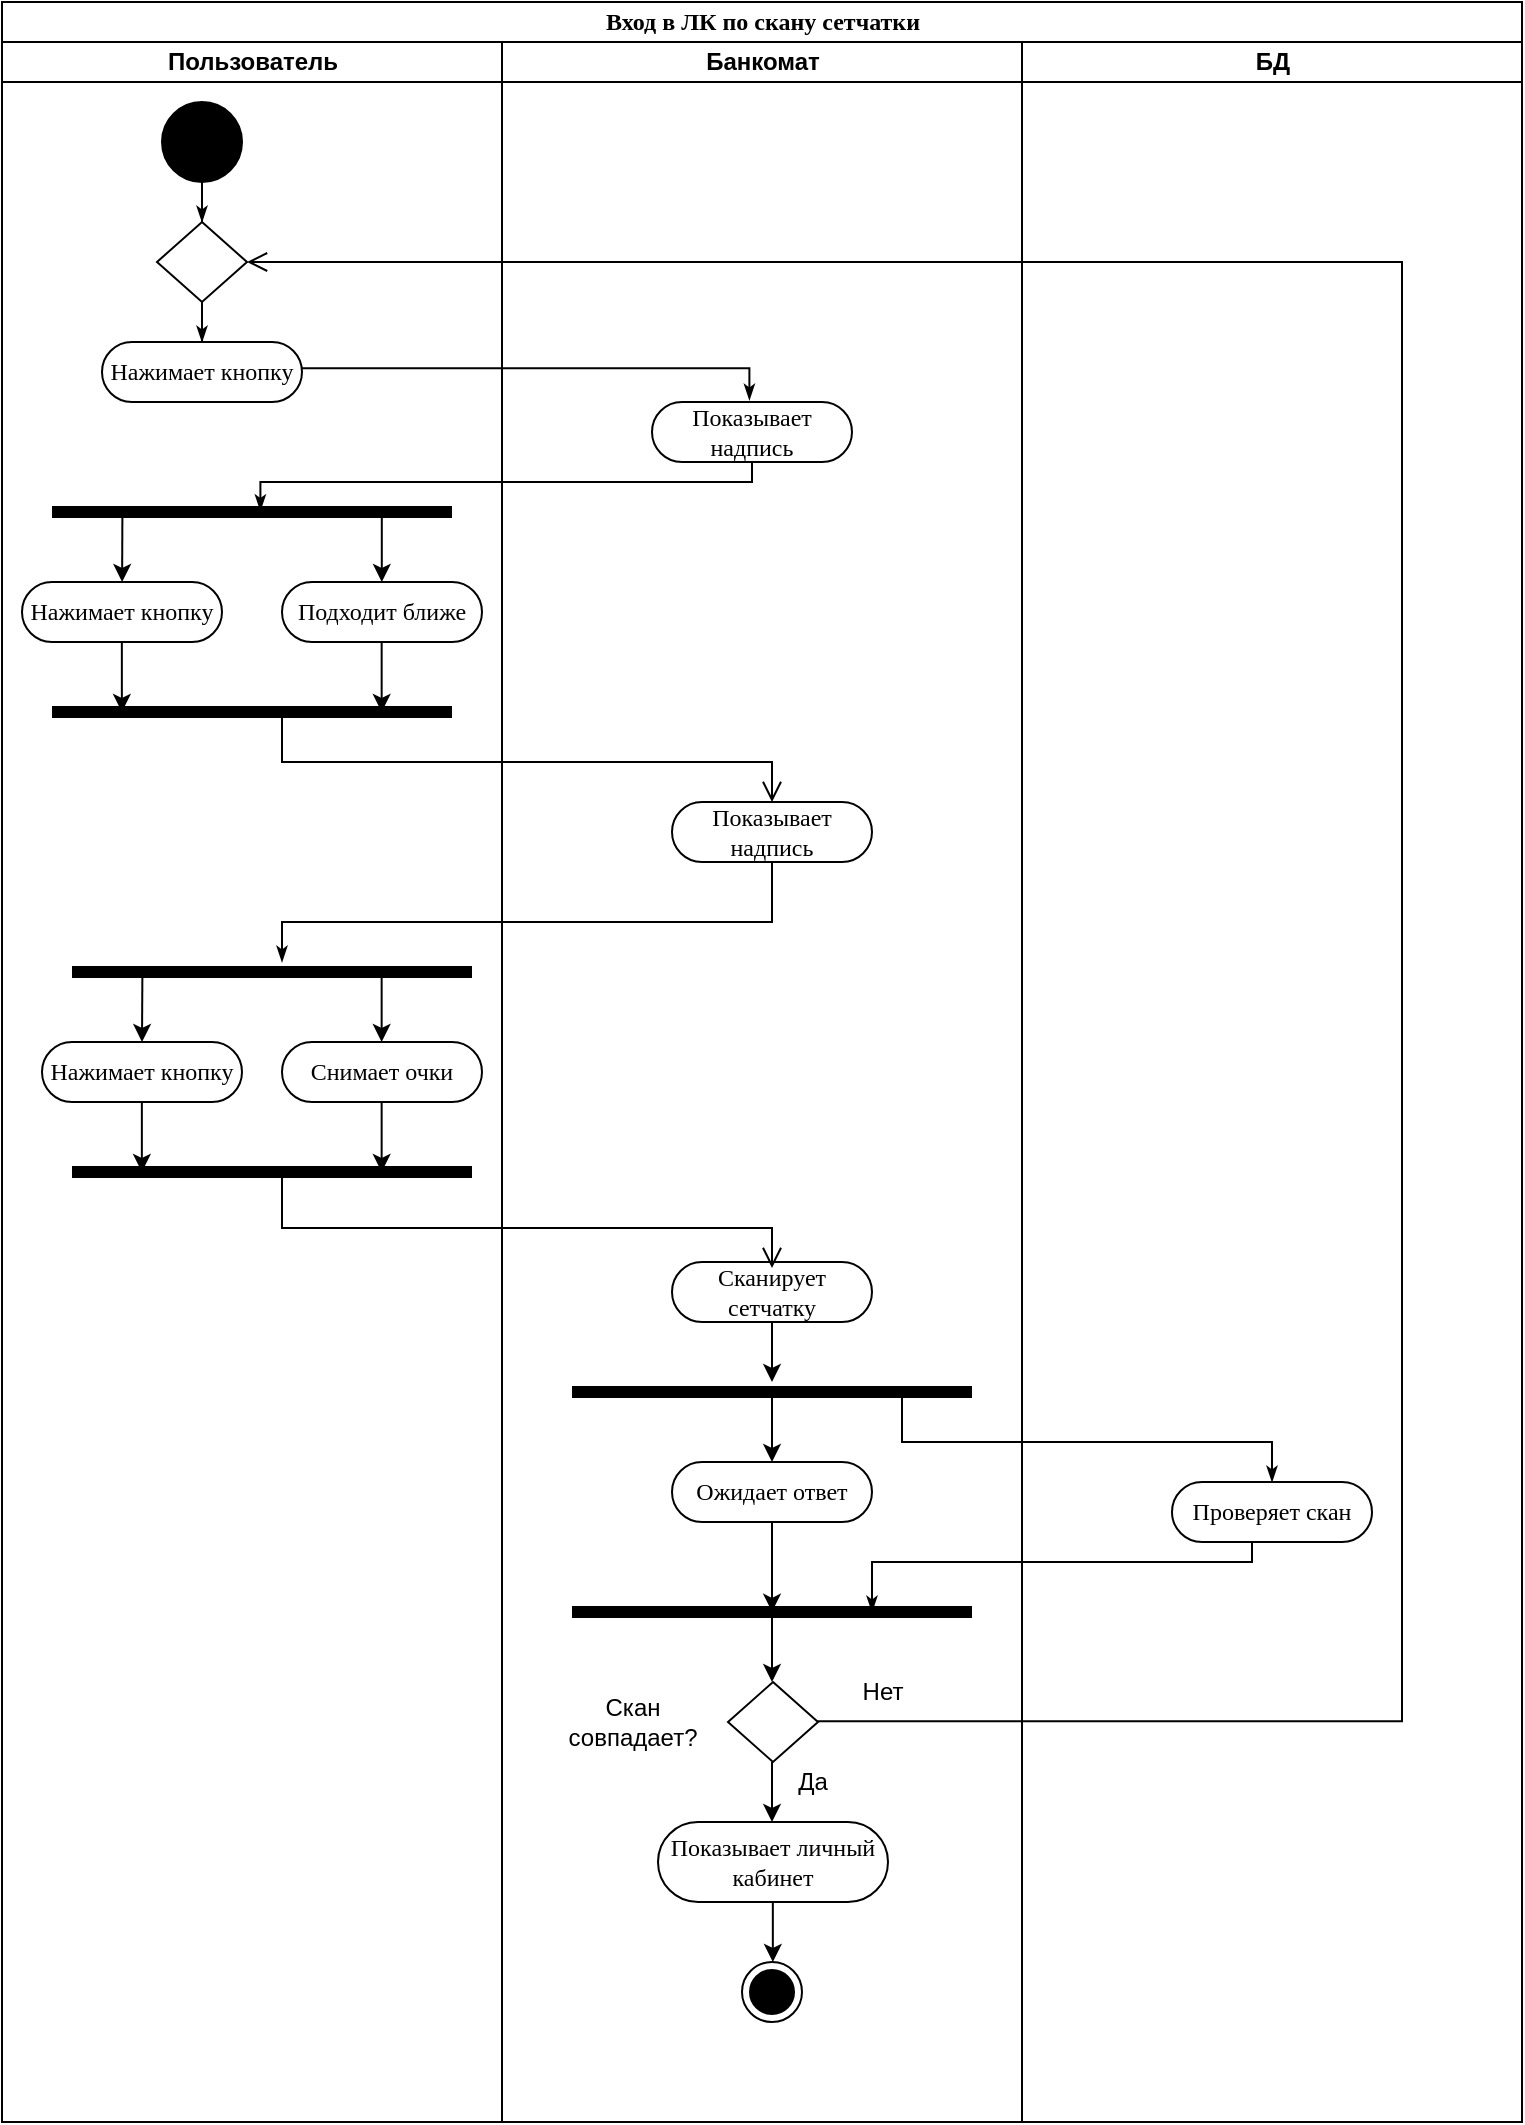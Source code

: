 <mxfile version="22.1.16" type="github">
  <diagram name="Page-1" id="0783ab3e-0a74-02c8-0abd-f7b4e66b4bec">
    <mxGraphModel dx="1884" dy="1032" grid="0" gridSize="10" guides="1" tooltips="1" connect="1" arrows="1" fold="1" page="1" pageScale="1" pageWidth="850" pageHeight="1100" background="none" math="0" shadow="0">
      <root>
        <mxCell id="0" />
        <mxCell id="1" parent="0" />
        <mxCell id="1c1d494c118603dd-1" value="Вход в ЛК по скану сетчатки" style="swimlane;html=1;childLayout=stackLayout;startSize=20;rounded=0;shadow=0;comic=0;labelBackgroundColor=none;strokeWidth=1;fontFamily=Verdana;fontSize=12;align=center;fillColor=none;" parent="1" vertex="1">
          <mxGeometry x="40" y="10" width="760" height="1060" as="geometry" />
        </mxCell>
        <mxCell id="1c1d494c118603dd-2" value="Пользователь" style="swimlane;html=1;startSize=20;fillColor=none;" parent="1c1d494c118603dd-1" vertex="1">
          <mxGeometry y="20" width="250" height="1040" as="geometry" />
        </mxCell>
        <mxCell id="60571a20871a0731-8" value="Нажимает кнопку" style="rounded=1;whiteSpace=wrap;html=1;shadow=0;comic=0;labelBackgroundColor=none;strokeWidth=1;fontFamily=Verdana;fontSize=12;align=center;arcSize=50;fillColor=none;" parent="1c1d494c118603dd-2" vertex="1">
          <mxGeometry x="50" y="150" width="100" height="30" as="geometry" />
        </mxCell>
        <mxCell id="CBXcb-5X_sE_8xgqlX2g-128" value="Нажимает кнопку" style="rounded=1;whiteSpace=wrap;html=1;shadow=0;comic=0;labelBackgroundColor=none;strokeWidth=1;fontFamily=Verdana;fontSize=12;align=center;arcSize=50;fillColor=none;" vertex="1" parent="1c1d494c118603dd-2">
          <mxGeometry x="10" y="270" width="100" height="30" as="geometry" />
        </mxCell>
        <mxCell id="CBXcb-5X_sE_8xgqlX2g-130" value="Подходит ближе" style="rounded=1;whiteSpace=wrap;html=1;shadow=0;comic=0;labelBackgroundColor=none;strokeWidth=1;fontFamily=Verdana;fontSize=12;align=center;arcSize=50;fillColor=none;" vertex="1" parent="1c1d494c118603dd-2">
          <mxGeometry x="140" y="270" width="100" height="30" as="geometry" />
        </mxCell>
        <mxCell id="CBXcb-5X_sE_8xgqlX2g-134" value="" style="shape=line;html=1;strokeWidth=6;" vertex="1" parent="1c1d494c118603dd-2">
          <mxGeometry x="25" y="330" width="200" height="10" as="geometry" />
        </mxCell>
        <mxCell id="CBXcb-5X_sE_8xgqlX2g-135" value="" style="edgeStyle=orthogonalEdgeStyle;html=1;verticalAlign=bottom;endArrow=open;endSize=8;rounded=0;exitX=0.444;exitY=0.716;exitDx=0;exitDy=0;exitPerimeter=0;" edge="1" source="CBXcb-5X_sE_8xgqlX2g-134" parent="1c1d494c118603dd-2">
          <mxGeometry relative="1" as="geometry">
            <mxPoint x="385" y="380" as="targetPoint" />
            <mxPoint x="140" y="420" as="sourcePoint" />
            <Array as="points">
              <mxPoint x="140" y="337" />
              <mxPoint x="140" y="360" />
              <mxPoint x="385" y="360" />
            </Array>
          </mxGeometry>
        </mxCell>
        <mxCell id="CBXcb-5X_sE_8xgqlX2g-136" value="" style="shape=line;html=1;strokeWidth=6;" vertex="1" parent="1c1d494c118603dd-2">
          <mxGeometry x="25" y="230" width="200" height="10" as="geometry" />
        </mxCell>
        <mxCell id="CBXcb-5X_sE_8xgqlX2g-137" value="" style="endArrow=classic;html=1;rounded=0;exitX=0.176;exitY=0.469;exitDx=0;exitDy=0;exitPerimeter=0;" edge="1" parent="1c1d494c118603dd-2" source="CBXcb-5X_sE_8xgqlX2g-136" target="CBXcb-5X_sE_8xgqlX2g-128">
          <mxGeometry width="50" height="50" relative="1" as="geometry">
            <mxPoint x="90" y="420" as="sourcePoint" />
            <mxPoint x="140" y="370" as="targetPoint" />
          </mxGeometry>
        </mxCell>
        <mxCell id="CBXcb-5X_sE_8xgqlX2g-138" value="" style="endArrow=classic;html=1;rounded=0;exitX=0.176;exitY=0.469;exitDx=0;exitDy=0;exitPerimeter=0;" edge="1" parent="1c1d494c118603dd-2">
          <mxGeometry width="50" height="50" relative="1" as="geometry">
            <mxPoint x="189.9" y="235" as="sourcePoint" />
            <mxPoint x="189.9" y="270" as="targetPoint" />
          </mxGeometry>
        </mxCell>
        <mxCell id="CBXcb-5X_sE_8xgqlX2g-141" value="" style="endArrow=classic;html=1;rounded=0;exitX=0.176;exitY=0.469;exitDx=0;exitDy=0;exitPerimeter=0;" edge="1" parent="1c1d494c118603dd-2">
          <mxGeometry width="50" height="50" relative="1" as="geometry">
            <mxPoint x="59.93" y="300" as="sourcePoint" />
            <mxPoint x="59.93" y="335" as="targetPoint" />
          </mxGeometry>
        </mxCell>
        <mxCell id="CBXcb-5X_sE_8xgqlX2g-142" value="" style="endArrow=classic;html=1;rounded=0;exitX=0.176;exitY=0.469;exitDx=0;exitDy=0;exitPerimeter=0;" edge="1" parent="1c1d494c118603dd-2">
          <mxGeometry width="50" height="50" relative="1" as="geometry">
            <mxPoint x="189.83" y="300" as="sourcePoint" />
            <mxPoint x="189.83" y="335" as="targetPoint" />
          </mxGeometry>
        </mxCell>
        <mxCell id="CBXcb-5X_sE_8xgqlX2g-164" value="" style="shape=line;html=1;strokeWidth=6;" vertex="1" parent="1c1d494c118603dd-2">
          <mxGeometry x="35" y="560" width="200" height="10" as="geometry" />
        </mxCell>
        <mxCell id="CBXcb-5X_sE_8xgqlX2g-165" value="" style="shape=line;html=1;strokeWidth=6;" vertex="1" parent="1c1d494c118603dd-2">
          <mxGeometry x="35" y="460" width="200" height="10" as="geometry" />
        </mxCell>
        <mxCell id="CBXcb-5X_sE_8xgqlX2g-166" value="" style="endArrow=classic;html=1;rounded=0;exitX=0.176;exitY=0.469;exitDx=0;exitDy=0;exitPerimeter=0;" edge="1" parent="1c1d494c118603dd-2" source="CBXcb-5X_sE_8xgqlX2g-165">
          <mxGeometry width="50" height="50" relative="1" as="geometry">
            <mxPoint x="100" y="650" as="sourcePoint" />
            <mxPoint x="70" y="500" as="targetPoint" />
          </mxGeometry>
        </mxCell>
        <mxCell id="CBXcb-5X_sE_8xgqlX2g-167" value="" style="endArrow=classic;html=1;rounded=0;exitX=0.176;exitY=0.469;exitDx=0;exitDy=0;exitPerimeter=0;" edge="1" parent="1c1d494c118603dd-2">
          <mxGeometry width="50" height="50" relative="1" as="geometry">
            <mxPoint x="189.82" y="465" as="sourcePoint" />
            <mxPoint x="189.82" y="500" as="targetPoint" />
          </mxGeometry>
        </mxCell>
        <mxCell id="CBXcb-5X_sE_8xgqlX2g-168" value="" style="endArrow=classic;html=1;rounded=0;exitX=0.176;exitY=0.469;exitDx=0;exitDy=0;exitPerimeter=0;" edge="1" parent="1c1d494c118603dd-2">
          <mxGeometry width="50" height="50" relative="1" as="geometry">
            <mxPoint x="69.93" y="530" as="sourcePoint" />
            <mxPoint x="69.93" y="565" as="targetPoint" />
          </mxGeometry>
        </mxCell>
        <mxCell id="CBXcb-5X_sE_8xgqlX2g-169" value="" style="endArrow=classic;html=1;rounded=0;exitX=0.176;exitY=0.469;exitDx=0;exitDy=0;exitPerimeter=0;" edge="1" parent="1c1d494c118603dd-2">
          <mxGeometry width="50" height="50" relative="1" as="geometry">
            <mxPoint x="189.82" y="530" as="sourcePoint" />
            <mxPoint x="189.82" y="565" as="targetPoint" />
          </mxGeometry>
        </mxCell>
        <mxCell id="CBXcb-5X_sE_8xgqlX2g-170" style="edgeStyle=orthogonalEdgeStyle;rounded=0;html=1;labelBackgroundColor=none;startArrow=none;startFill=0;startSize=5;endArrow=classicThin;endFill=1;endSize=5;jettySize=auto;orthogonalLoop=1;strokeWidth=1;fontFamily=Verdana;fontSize=12;exitX=0.5;exitY=1;exitDx=0;exitDy=0;" edge="1" parent="1c1d494c118603dd-2" target="CBXcb-5X_sE_8xgqlX2g-165">
          <mxGeometry relative="1" as="geometry">
            <Array as="points">
              <mxPoint x="385" y="440" />
              <mxPoint x="140" y="440" />
            </Array>
            <mxPoint x="385" y="410" as="sourcePoint" />
            <mxPoint x="140" y="460" as="targetPoint" />
          </mxGeometry>
        </mxCell>
        <mxCell id="CBXcb-5X_sE_8xgqlX2g-171" value="Нажимает кнопку" style="rounded=1;whiteSpace=wrap;html=1;shadow=0;comic=0;labelBackgroundColor=none;strokeWidth=1;fontFamily=Verdana;fontSize=12;align=center;arcSize=50;fillColor=none;" vertex="1" parent="1c1d494c118603dd-2">
          <mxGeometry x="20" y="500" width="100" height="30" as="geometry" />
        </mxCell>
        <mxCell id="CBXcb-5X_sE_8xgqlX2g-172" value="Снимает очки" style="rounded=1;whiteSpace=wrap;html=1;shadow=0;comic=0;labelBackgroundColor=none;strokeWidth=1;fontFamily=Verdana;fontSize=12;align=center;arcSize=50;fillColor=none;" vertex="1" parent="1c1d494c118603dd-2">
          <mxGeometry x="140" y="500" width="100" height="30" as="geometry" />
        </mxCell>
        <mxCell id="CBXcb-5X_sE_8xgqlX2g-200" value="" style="rhombus;whiteSpace=wrap;html=1;fillColor=none;" vertex="1" parent="1c1d494c118603dd-2">
          <mxGeometry x="77.5" y="90" width="45" height="40" as="geometry" />
        </mxCell>
        <mxCell id="1c1d494c118603dd-27" style="edgeStyle=orthogonalEdgeStyle;rounded=0;html=1;labelBackgroundColor=none;startArrow=none;startFill=0;startSize=5;endArrow=classicThin;endFill=1;endSize=5;jettySize=auto;orthogonalLoop=1;strokeWidth=1;fontFamily=Verdana;fontSize=12" parent="1c1d494c118603dd-2" source="CBXcb-5X_sE_8xgqlX2g-200" target="60571a20871a0731-8" edge="1">
          <mxGeometry relative="1" as="geometry" />
        </mxCell>
        <mxCell id="60571a20871a0731-4" value="" style="ellipse;whiteSpace=wrap;html=1;rounded=0;shadow=0;comic=0;labelBackgroundColor=none;strokeWidth=1;fontFamily=Verdana;fontSize=12;align=center;fillColor=#000000;" parent="1c1d494c118603dd-2" vertex="1">
          <mxGeometry x="80" y="30" width="40" height="40" as="geometry" />
        </mxCell>
        <mxCell id="CBXcb-5X_sE_8xgqlX2g-201" value="" style="edgeStyle=orthogonalEdgeStyle;rounded=0;html=1;labelBackgroundColor=none;startArrow=none;startFill=0;startSize=5;endArrow=classicThin;endFill=1;endSize=5;jettySize=auto;orthogonalLoop=1;strokeWidth=1;fontFamily=Verdana;fontSize=12" edge="1" parent="1c1d494c118603dd-2" source="60571a20871a0731-4" target="CBXcb-5X_sE_8xgqlX2g-200">
          <mxGeometry relative="1" as="geometry">
            <mxPoint x="100" y="-70" as="sourcePoint" />
            <mxPoint x="100" y="110" as="targetPoint" />
          </mxGeometry>
        </mxCell>
        <mxCell id="1c1d494c118603dd-3" value="Банкомат" style="swimlane;html=1;startSize=20;fillColor=none;" parent="1c1d494c118603dd-1" vertex="1">
          <mxGeometry x="250" y="20" width="260" height="1040" as="geometry" />
        </mxCell>
        <mxCell id="CBXcb-5X_sE_8xgqlX2g-126" value="Показывает&lt;br&gt;надпись" style="rounded=1;whiteSpace=wrap;html=1;shadow=0;comic=0;labelBackgroundColor=none;strokeWidth=1;fontFamily=Verdana;fontSize=12;align=center;arcSize=50;fillColor=none;" vertex="1" parent="1c1d494c118603dd-3">
          <mxGeometry x="75" y="180" width="100" height="30" as="geometry" />
        </mxCell>
        <mxCell id="CBXcb-5X_sE_8xgqlX2g-127" value="" style="ellipse;html=1;shape=endState;fillColor=#000000;" vertex="1" parent="1c1d494c118603dd-3">
          <mxGeometry x="120" y="960" width="30" height="30" as="geometry" />
        </mxCell>
        <mxCell id="CBXcb-5X_sE_8xgqlX2g-143" value="Показывает&lt;br&gt;надпись" style="rounded=1;whiteSpace=wrap;html=1;shadow=0;comic=0;labelBackgroundColor=none;strokeWidth=1;fontFamily=Verdana;fontSize=12;align=center;arcSize=50;fillColor=none;" vertex="1" parent="1c1d494c118603dd-3">
          <mxGeometry x="85" y="380" width="100" height="30" as="geometry" />
        </mxCell>
        <mxCell id="CBXcb-5X_sE_8xgqlX2g-173" value="" style="edgeStyle=orthogonalEdgeStyle;html=1;verticalAlign=bottom;endArrow=open;endSize=8;rounded=0;exitX=0.518;exitY=0.52;exitDx=0;exitDy=0;exitPerimeter=0;" edge="1" parent="1c1d494c118603dd-3" source="CBXcb-5X_sE_8xgqlX2g-164">
          <mxGeometry relative="1" as="geometry">
            <mxPoint x="135" y="613" as="targetPoint" />
            <mxPoint x="-136" y="570" as="sourcePoint" />
            <Array as="points">
              <mxPoint x="-110" y="565" />
              <mxPoint x="-110" y="593" />
              <mxPoint x="135" y="593" />
            </Array>
          </mxGeometry>
        </mxCell>
        <mxCell id="CBXcb-5X_sE_8xgqlX2g-174" value="Сканирует&lt;br&gt;сетчатку" style="rounded=1;whiteSpace=wrap;html=1;shadow=0;comic=0;labelBackgroundColor=none;strokeWidth=1;fontFamily=Verdana;fontSize=12;align=center;arcSize=50;fillColor=none;" vertex="1" parent="1c1d494c118603dd-3">
          <mxGeometry x="85" y="610" width="100" height="30" as="geometry" />
        </mxCell>
        <mxCell id="CBXcb-5X_sE_8xgqlX2g-180" value="" style="shape=line;html=1;strokeWidth=6;" vertex="1" parent="1c1d494c118603dd-3">
          <mxGeometry x="35" y="780" width="200" height="10" as="geometry" />
        </mxCell>
        <mxCell id="CBXcb-5X_sE_8xgqlX2g-181" value="" style="shape=line;html=1;strokeWidth=6;" vertex="1" parent="1c1d494c118603dd-3">
          <mxGeometry x="35" y="670" width="200" height="10" as="geometry" />
        </mxCell>
        <mxCell id="CBXcb-5X_sE_8xgqlX2g-182" value="" style="endArrow=classic;html=1;rounded=0;exitX=0.5;exitY=1;exitDx=0;exitDy=0;" edge="1" parent="1c1d494c118603dd-3" source="CBXcb-5X_sE_8xgqlX2g-174" target="CBXcb-5X_sE_8xgqlX2g-181">
          <mxGeometry width="50" height="50" relative="1" as="geometry">
            <mxPoint x="170" y="670" as="sourcePoint" />
            <mxPoint x="220" y="620" as="targetPoint" />
          </mxGeometry>
        </mxCell>
        <mxCell id="CBXcb-5X_sE_8xgqlX2g-183" value="Ожидает ответ" style="rounded=1;whiteSpace=wrap;html=1;shadow=0;comic=0;labelBackgroundColor=none;strokeWidth=1;fontFamily=Verdana;fontSize=12;align=center;arcSize=50;fillColor=none;" vertex="1" parent="1c1d494c118603dd-3">
          <mxGeometry x="85" y="710" width="100" height="30" as="geometry" />
        </mxCell>
        <mxCell id="CBXcb-5X_sE_8xgqlX2g-184" value="" style="endArrow=classic;html=1;rounded=0;exitX=0.5;exitY=0.623;exitDx=0;exitDy=0;exitPerimeter=0;" edge="1" parent="1c1d494c118603dd-3" source="CBXcb-5X_sE_8xgqlX2g-181">
          <mxGeometry width="50" height="50" relative="1" as="geometry">
            <mxPoint x="135" y="680" as="sourcePoint" />
            <mxPoint x="135" y="710" as="targetPoint" />
          </mxGeometry>
        </mxCell>
        <mxCell id="CBXcb-5X_sE_8xgqlX2g-185" value="" style="endArrow=classic;html=1;rounded=0;exitX=0.5;exitY=1;exitDx=0;exitDy=0;entryX=0.5;entryY=0.488;entryDx=0;entryDy=0;entryPerimeter=0;" edge="1" parent="1c1d494c118603dd-3" target="CBXcb-5X_sE_8xgqlX2g-180">
          <mxGeometry width="50" height="50" relative="1" as="geometry">
            <mxPoint x="135" y="740" as="sourcePoint" />
            <mxPoint x="135" y="770" as="targetPoint" />
          </mxGeometry>
        </mxCell>
        <mxCell id="CBXcb-5X_sE_8xgqlX2g-186" value="" style="rhombus;whiteSpace=wrap;html=1;fillColor=none;" vertex="1" parent="1c1d494c118603dd-3">
          <mxGeometry x="113" y="820" width="45" height="40" as="geometry" />
        </mxCell>
        <mxCell id="CBXcb-5X_sE_8xgqlX2g-189" value="" style="endArrow=classic;html=1;rounded=0;exitX=0.5;exitY=1;exitDx=0;exitDy=0;" edge="1" parent="1c1d494c118603dd-3">
          <mxGeometry width="50" height="50" relative="1" as="geometry">
            <mxPoint x="135" y="780" as="sourcePoint" />
            <mxPoint x="135" y="820" as="targetPoint" />
          </mxGeometry>
        </mxCell>
        <mxCell id="CBXcb-5X_sE_8xgqlX2g-192" value="Показывает личный кабинет" style="rounded=1;whiteSpace=wrap;html=1;shadow=0;comic=0;labelBackgroundColor=none;strokeWidth=1;fontFamily=Verdana;fontSize=12;align=center;arcSize=50;fillColor=none;" vertex="1" parent="1c1d494c118603dd-3">
          <mxGeometry x="78" y="890" width="115" height="40" as="geometry" />
        </mxCell>
        <mxCell id="CBXcb-5X_sE_8xgqlX2g-193" value="" style="endArrow=classic;html=1;rounded=0;exitX=0.5;exitY=1;exitDx=0;exitDy=0;" edge="1" parent="1c1d494c118603dd-3">
          <mxGeometry width="50" height="50" relative="1" as="geometry">
            <mxPoint x="135" y="860" as="sourcePoint" />
            <mxPoint x="135" y="890" as="targetPoint" />
          </mxGeometry>
        </mxCell>
        <mxCell id="CBXcb-5X_sE_8xgqlX2g-194" value="" style="endArrow=classic;html=1;rounded=0;exitX=0.5;exitY=1;exitDx=0;exitDy=0;" edge="1" parent="1c1d494c118603dd-3">
          <mxGeometry width="50" height="50" relative="1" as="geometry">
            <mxPoint x="135.42" y="930" as="sourcePoint" />
            <mxPoint x="135.42" y="960" as="targetPoint" />
          </mxGeometry>
        </mxCell>
        <mxCell id="CBXcb-5X_sE_8xgqlX2g-196" value="Скан&lt;br&gt;совпадает?" style="text;html=1;align=center;verticalAlign=middle;resizable=0;points=[];autosize=1;strokeColor=none;fillColor=none;" vertex="1" parent="1c1d494c118603dd-3">
          <mxGeometry x="20" y="820" width="90" height="40" as="geometry" />
        </mxCell>
        <mxCell id="CBXcb-5X_sE_8xgqlX2g-223" value="Да" style="text;html=1;align=center;verticalAlign=middle;resizable=0;points=[];autosize=1;strokeColor=none;fillColor=none;" vertex="1" parent="1c1d494c118603dd-3">
          <mxGeometry x="135" y="855" width="40" height="30" as="geometry" />
        </mxCell>
        <mxCell id="CBXcb-5X_sE_8xgqlX2g-224" value="Нет" style="text;html=1;align=center;verticalAlign=middle;resizable=0;points=[];autosize=1;strokeColor=none;fillColor=none;" vertex="1" parent="1c1d494c118603dd-3">
          <mxGeometry x="170" y="810" width="40" height="30" as="geometry" />
        </mxCell>
        <mxCell id="1c1d494c118603dd-4" value="БД" style="swimlane;html=1;startSize=20;fillColor=none;" parent="1c1d494c118603dd-1" vertex="1">
          <mxGeometry x="510" y="20" width="250" height="1040" as="geometry" />
        </mxCell>
        <mxCell id="CBXcb-5X_sE_8xgqlX2g-175" value="Проверяет скан" style="rounded=1;whiteSpace=wrap;html=1;shadow=0;comic=0;labelBackgroundColor=none;strokeWidth=1;fontFamily=Verdana;fontSize=12;align=center;arcSize=50;fillColor=none;" vertex="1" parent="1c1d494c118603dd-4">
          <mxGeometry x="75" y="720" width="100" height="30" as="geometry" />
        </mxCell>
        <mxCell id="CBXcb-5X_sE_8xgqlX2g-177" style="edgeStyle=orthogonalEdgeStyle;rounded=0;html=1;labelBackgroundColor=none;startArrow=none;startFill=0;startSize=5;endArrow=classicThin;endFill=1;endSize=5;jettySize=auto;orthogonalLoop=1;strokeWidth=1;fontFamily=Verdana;fontSize=12;exitX=0.501;exitY=0.44;exitDx=0;exitDy=0;exitPerimeter=0;" edge="1" parent="1c1d494c118603dd-4" source="CBXcb-5X_sE_8xgqlX2g-181">
          <mxGeometry relative="1" as="geometry">
            <Array as="points">
              <mxPoint x="-60" y="674" />
              <mxPoint x="-60" y="700" />
              <mxPoint x="125" y="700" />
            </Array>
            <mxPoint x="-115" y="663" as="sourcePoint" />
            <mxPoint x="125" y="720" as="targetPoint" />
          </mxGeometry>
        </mxCell>
        <mxCell id="CBXcb-5X_sE_8xgqlX2g-129" style="edgeStyle=orthogonalEdgeStyle;rounded=0;html=1;labelBackgroundColor=none;startArrow=none;startFill=0;startSize=5;endArrow=classicThin;endFill=1;endSize=5;jettySize=auto;orthogonalLoop=1;strokeWidth=1;fontFamily=Verdana;fontSize=12;exitX=0.5;exitY=1;exitDx=0;exitDy=0;entryX=0.521;entryY=0.43;entryDx=0;entryDy=0;entryPerimeter=0;" edge="1" parent="1c1d494c118603dd-1" source="CBXcb-5X_sE_8xgqlX2g-126" target="CBXcb-5X_sE_8xgqlX2g-136">
          <mxGeometry relative="1" as="geometry">
            <Array as="points">
              <mxPoint x="375" y="240" />
              <mxPoint x="129" y="240" />
            </Array>
            <mxPoint x="310" y="310" as="sourcePoint" />
            <mxPoint x="130" y="250" as="targetPoint" />
          </mxGeometry>
        </mxCell>
        <mxCell id="CBXcb-5X_sE_8xgqlX2g-188" style="edgeStyle=orthogonalEdgeStyle;rounded=0;html=1;labelBackgroundColor=none;startArrow=none;startFill=0;startSize=5;endArrow=classicThin;endFill=1;endSize=5;jettySize=auto;orthogonalLoop=1;strokeWidth=1;fontFamily=Verdana;fontSize=12;exitX=0.5;exitY=1;exitDx=0;exitDy=0;entryX=0.75;entryY=0.5;entryDx=0;entryDy=0;entryPerimeter=0;" edge="1" parent="1c1d494c118603dd-1" source="CBXcb-5X_sE_8xgqlX2g-175" target="CBXcb-5X_sE_8xgqlX2g-180">
          <mxGeometry relative="1" as="geometry">
            <Array as="points">
              <mxPoint x="625" y="780" />
              <mxPoint x="435" y="780" />
            </Array>
            <mxPoint x="530" y="840" as="sourcePoint" />
            <mxPoint x="770" y="889" as="targetPoint" />
          </mxGeometry>
        </mxCell>
        <mxCell id="1c1d494c118603dd-28" style="edgeStyle=orthogonalEdgeStyle;rounded=0;html=1;entryX=0.487;entryY=-0.033;labelBackgroundColor=none;startArrow=none;startFill=0;startSize=5;endArrow=classicThin;endFill=1;endSize=5;jettySize=auto;orthogonalLoop=1;strokeWidth=1;fontFamily=Verdana;fontSize=12;exitX=1;exitY=0.436;exitDx=0;exitDy=0;entryDx=0;entryDy=0;entryPerimeter=0;exitPerimeter=0;" parent="1c1d494c118603dd-1" source="60571a20871a0731-8" target="CBXcb-5X_sE_8xgqlX2g-126" edge="1">
          <mxGeometry relative="1" as="geometry">
            <Array as="points">
              <mxPoint x="374" y="183" />
            </Array>
            <mxPoint x="150" y="163.32" as="sourcePoint" />
            <mxPoint x="373.7" y="190.0" as="targetPoint" />
          </mxGeometry>
        </mxCell>
        <mxCell id="CBXcb-5X_sE_8xgqlX2g-202" value="" style="edgeStyle=orthogonalEdgeStyle;html=1;verticalAlign=bottom;endArrow=open;endSize=8;rounded=0;exitX=0.993;exitY=0.49;exitDx=0;exitDy=0;exitPerimeter=0;entryX=1;entryY=0.5;entryDx=0;entryDy=0;" edge="1" parent="1c1d494c118603dd-1" source="CBXcb-5X_sE_8xgqlX2g-186" target="CBXcb-5X_sE_8xgqlX2g-200">
          <mxGeometry relative="1" as="geometry">
            <mxPoint x="550" y="110" as="targetPoint" />
            <mxPoint x="420" y="860" as="sourcePoint" />
            <Array as="points">
              <mxPoint x="700" y="860" />
              <mxPoint x="700" y="130" />
            </Array>
          </mxGeometry>
        </mxCell>
      </root>
    </mxGraphModel>
  </diagram>
</mxfile>
